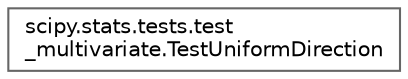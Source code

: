digraph "Graphical Class Hierarchy"
{
 // LATEX_PDF_SIZE
  bgcolor="transparent";
  edge [fontname=Helvetica,fontsize=10,labelfontname=Helvetica,labelfontsize=10];
  node [fontname=Helvetica,fontsize=10,shape=box,height=0.2,width=0.4];
  rankdir="LR";
  Node0 [id="Node000000",label="scipy.stats.tests.test\l_multivariate.TestUniformDirection",height=0.2,width=0.4,color="grey40", fillcolor="white", style="filled",URL="$d7/dce/classscipy_1_1stats_1_1tests_1_1test__multivariate_1_1TestUniformDirection.html",tooltip=" "];
}
